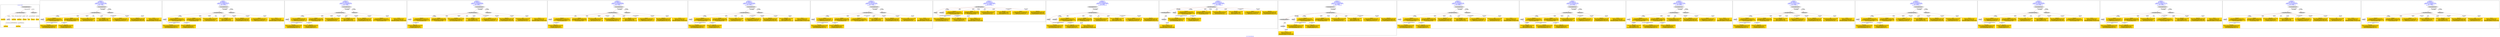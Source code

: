 digraph n0 {
fontcolor="blue"
remincross="true"
label="s12-s-19-artworks.json"
subgraph cluster_0 {
label="1-correct model"
n2[style="filled",color="white",fillcolor="lightgray",label="CulturalHeritageObject1"];
n3[shape="plaintext",style="filled",fillcolor="gold",label="date_made"];
n4[style="filled",color="white",fillcolor="lightgray",label="Person1"];
n5[shape="plaintext",style="filled",fillcolor="gold",label="description"];
n6[shape="plaintext",style="filled",fillcolor="gold",label="dimensions"];
n7[shape="plaintext",style="filled",fillcolor="gold",label="technique"];
n8[shape="plaintext",style="filled",fillcolor="gold",label="title"];
n9[shape="plaintext",style="filled",fillcolor="gold",label="access_id"];
n10[shape="plaintext",style="filled",fillcolor="gold",label="nationality"];
n11[shape="plaintext",style="filled",fillcolor="gold",label="artist_name"];
n12[style="filled",color="white",fillcolor="lightgray",label="EuropeanaAggregation1"];
n13[style="filled",color="white",fillcolor="lightgray",label="WebResource1"];
n14[shape="plaintext",style="filled",fillcolor="gold",label="img_url"];
}
subgraph cluster_1 {
label="candidate 0\nlink coherence:1.0\nnode coherence:1.0\nconfidence:0.4718835385746407\nmapping score:0.601738957302658\ncost:11.99986\n-precision:1.0-recall:1.0"
n16[style="filled",color="white",fillcolor="lightgray",label="CulturalHeritageObject1"];
n17[style="filled",color="white",fillcolor="lightgray",label="Person1"];
n18[style="filled",color="white",fillcolor="lightgray",label="EuropeanaAggregation1"];
n19[style="filled",color="white",fillcolor="lightgray",label="WebResource1"];
n20[shape="plaintext",style="filled",fillcolor="gold",label="dimensions\n[CulturalHeritageObject,extent,0.674]\n[CulturalHeritageObject,provenance,0.125]\n[CulturalHeritageObject,accessionNumber,0.106]\n[Person,dateOfBirth,0.095]"];
n21[shape="plaintext",style="filled",fillcolor="gold",label="img_url\n[WebResource,classLink,0.651]\n[Document,classLink,0.249]\n[CulturalHeritageObject,description,0.074]\n[CulturalHeritageObject,provenance,0.026]"];
n22[shape="plaintext",style="filled",fillcolor="gold",label="technique\n[CulturalHeritageObject,medium,0.68]\n[CulturalHeritageObject,description,0.133]\n[CulturalHeritageObject,provenance,0.125]\n[Concept,prefLabel,0.062]"];
n23[shape="plaintext",style="filled",fillcolor="gold",label="title\n[CulturalHeritageObject,description,0.392]\n[CulturalHeritageObject,title,0.307]\n[Document,classLink,0.163]\n[CulturalHeritageObject,provenance,0.139]"];
n24[shape="plaintext",style="filled",fillcolor="gold",label="date_made\n[CulturalHeritageObject,created,0.432]\n[Person,dateOfBirth,0.336]\n[Person,dateOfDeath,0.193]\n[CulturalHeritageObject,provenance,0.04]"];
n25[shape="plaintext",style="filled",fillcolor="gold",label="access_id\n[CulturalHeritageObject,extent,0.523]\n[CulturalHeritageObject,accessionNumber,0.18]\n[WebResource,classLink,0.153]\n[CulturalHeritageObject,provenance,0.144]"];
n26[shape="plaintext",style="filled",fillcolor="gold",label="nationality\n[Person,countryAssociatedWithThePerson,0.431]\n[CulturalHeritageObject,description,0.237]\n[CulturalHeritageObject,title,0.214]\n[Person,biographicalInformation,0.118]"];
n27[shape="plaintext",style="filled",fillcolor="gold",label="description\n[CulturalHeritageObject,description,0.61]\n[Person,biographicalInformation,0.188]\n[CulturalHeritageObject,title,0.109]\n[CulturalHeritageObject,provenance,0.093]"];
n28[shape="plaintext",style="filled",fillcolor="gold",label="artist_name\n[CulturalHeritageObject,description,0.344]\n[Person,nameOfThePerson,0.282]\n[Document,classLink,0.193]\n[CulturalHeritageObject,title,0.182]"];
}
subgraph cluster_2 {
label="candidate 1\nlink coherence:1.0\nnode coherence:1.0\nconfidence:0.46788864528381807\nmapping score:0.6004073262057171\ncost:11.99986\n-precision:0.92-recall:0.92"
n30[style="filled",color="white",fillcolor="lightgray",label="CulturalHeritageObject1"];
n31[style="filled",color="white",fillcolor="lightgray",label="Person1"];
n32[style="filled",color="white",fillcolor="lightgray",label="EuropeanaAggregation1"];
n33[style="filled",color="white",fillcolor="lightgray",label="WebResource1"];
n34[shape="plaintext",style="filled",fillcolor="gold",label="dimensions\n[CulturalHeritageObject,extent,0.674]\n[CulturalHeritageObject,provenance,0.125]\n[CulturalHeritageObject,accessionNumber,0.106]\n[Person,dateOfBirth,0.095]"];
n35[shape="plaintext",style="filled",fillcolor="gold",label="img_url\n[WebResource,classLink,0.651]\n[Document,classLink,0.249]\n[CulturalHeritageObject,description,0.074]\n[CulturalHeritageObject,provenance,0.026]"];
n36[shape="plaintext",style="filled",fillcolor="gold",label="technique\n[CulturalHeritageObject,medium,0.68]\n[CulturalHeritageObject,description,0.133]\n[CulturalHeritageObject,provenance,0.125]\n[Concept,prefLabel,0.062]"];
n37[shape="plaintext",style="filled",fillcolor="gold",label="title\n[CulturalHeritageObject,description,0.392]\n[CulturalHeritageObject,title,0.307]\n[Document,classLink,0.163]\n[CulturalHeritageObject,provenance,0.139]"];
n38[shape="plaintext",style="filled",fillcolor="gold",label="date_made\n[CulturalHeritageObject,created,0.432]\n[Person,dateOfBirth,0.336]\n[Person,dateOfDeath,0.193]\n[CulturalHeritageObject,provenance,0.04]"];
n39[shape="plaintext",style="filled",fillcolor="gold",label="nationality\n[Person,countryAssociatedWithThePerson,0.431]\n[CulturalHeritageObject,description,0.237]\n[CulturalHeritageObject,title,0.214]\n[Person,biographicalInformation,0.118]"];
n40[shape="plaintext",style="filled",fillcolor="gold",label="description\n[CulturalHeritageObject,description,0.61]\n[Person,biographicalInformation,0.188]\n[CulturalHeritageObject,title,0.109]\n[CulturalHeritageObject,provenance,0.093]"];
n41[shape="plaintext",style="filled",fillcolor="gold",label="access_id\n[CulturalHeritageObject,extent,0.523]\n[CulturalHeritageObject,accessionNumber,0.18]\n[WebResource,classLink,0.153]\n[CulturalHeritageObject,provenance,0.144]"];
n42[shape="plaintext",style="filled",fillcolor="gold",label="artist_name\n[CulturalHeritageObject,description,0.344]\n[Person,nameOfThePerson,0.282]\n[Document,classLink,0.193]\n[CulturalHeritageObject,title,0.182]"];
}
subgraph cluster_3 {
label="candidate 10\nlink coherence:1.0\nnode coherence:1.0\nconfidence:0.43035433560841824\nmapping score:0.5878958896472505\ncost:11.99986\n-precision:0.75-recall:0.75"
n44[style="filled",color="white",fillcolor="lightgray",label="CulturalHeritageObject1"];
n45[style="filled",color="white",fillcolor="lightgray",label="Person1"];
n46[style="filled",color="white",fillcolor="lightgray",label="EuropeanaAggregation1"];
n47[style="filled",color="white",fillcolor="lightgray",label="WebResource1"];
n48[shape="plaintext",style="filled",fillcolor="gold",label="access_id\n[CulturalHeritageObject,extent,0.523]\n[CulturalHeritageObject,accessionNumber,0.18]\n[WebResource,classLink,0.153]\n[CulturalHeritageObject,provenance,0.144]"];
n49[shape="plaintext",style="filled",fillcolor="gold",label="img_url\n[WebResource,classLink,0.651]\n[Document,classLink,0.249]\n[CulturalHeritageObject,description,0.074]\n[CulturalHeritageObject,provenance,0.026]"];
n50[shape="plaintext",style="filled",fillcolor="gold",label="technique\n[CulturalHeritageObject,medium,0.68]\n[CulturalHeritageObject,description,0.133]\n[CulturalHeritageObject,provenance,0.125]\n[Concept,prefLabel,0.062]"];
n51[shape="plaintext",style="filled",fillcolor="gold",label="title\n[CulturalHeritageObject,description,0.392]\n[CulturalHeritageObject,title,0.307]\n[Document,classLink,0.163]\n[CulturalHeritageObject,provenance,0.139]"];
n52[shape="plaintext",style="filled",fillcolor="gold",label="date_made\n[CulturalHeritageObject,created,0.432]\n[Person,dateOfBirth,0.336]\n[Person,dateOfDeath,0.193]\n[CulturalHeritageObject,provenance,0.04]"];
n53[shape="plaintext",style="filled",fillcolor="gold",label="nationality\n[Person,countryAssociatedWithThePerson,0.431]\n[CulturalHeritageObject,description,0.237]\n[CulturalHeritageObject,title,0.214]\n[Person,biographicalInformation,0.118]"];
n54[shape="plaintext",style="filled",fillcolor="gold",label="description\n[CulturalHeritageObject,description,0.61]\n[Person,biographicalInformation,0.188]\n[CulturalHeritageObject,title,0.109]\n[CulturalHeritageObject,provenance,0.093]"];
n55[shape="plaintext",style="filled",fillcolor="gold",label="dimensions\n[CulturalHeritageObject,extent,0.674]\n[CulturalHeritageObject,provenance,0.125]\n[CulturalHeritageObject,accessionNumber,0.106]\n[Person,dateOfBirth,0.095]"];
n56[shape="plaintext",style="filled",fillcolor="gold",label="artist_name\n[CulturalHeritageObject,description,0.344]\n[Person,nameOfThePerson,0.282]\n[Document,classLink,0.193]\n[CulturalHeritageObject,title,0.182]"];
}
subgraph cluster_4 {
label="candidate 11\nlink coherence:1.0\nnode coherence:1.0\nconfidence:0.42904485545699445\nmapping score:0.5874593962634426\ncost:11.99986\n-precision:0.83-recall:0.83"
n58[style="filled",color="white",fillcolor="lightgray",label="CulturalHeritageObject1"];
n59[style="filled",color="white",fillcolor="lightgray",label="Person1"];
n60[style="filled",color="white",fillcolor="lightgray",label="EuropeanaAggregation1"];
n61[style="filled",color="white",fillcolor="lightgray",label="WebResource1"];
n62[shape="plaintext",style="filled",fillcolor="gold",label="dimensions\n[CulturalHeritageObject,extent,0.674]\n[CulturalHeritageObject,provenance,0.125]\n[CulturalHeritageObject,accessionNumber,0.106]\n[Person,dateOfBirth,0.095]"];
n63[shape="plaintext",style="filled",fillcolor="gold",label="img_url\n[WebResource,classLink,0.651]\n[Document,classLink,0.249]\n[CulturalHeritageObject,description,0.074]\n[CulturalHeritageObject,provenance,0.026]"];
n64[shape="plaintext",style="filled",fillcolor="gold",label="technique\n[CulturalHeritageObject,medium,0.68]\n[CulturalHeritageObject,description,0.133]\n[CulturalHeritageObject,provenance,0.125]\n[Concept,prefLabel,0.062]"];
n65[shape="plaintext",style="filled",fillcolor="gold",label="nationality\n[Person,countryAssociatedWithThePerson,0.431]\n[CulturalHeritageObject,description,0.237]\n[CulturalHeritageObject,title,0.214]\n[Person,biographicalInformation,0.118]"];
n66[shape="plaintext",style="filled",fillcolor="gold",label="date_made\n[CulturalHeritageObject,created,0.432]\n[Person,dateOfBirth,0.336]\n[Person,dateOfDeath,0.193]\n[CulturalHeritageObject,provenance,0.04]"];
n67[shape="plaintext",style="filled",fillcolor="gold",label="access_id\n[CulturalHeritageObject,extent,0.523]\n[CulturalHeritageObject,accessionNumber,0.18]\n[WebResource,classLink,0.153]\n[CulturalHeritageObject,provenance,0.144]"];
n68[shape="plaintext",style="filled",fillcolor="gold",label="description\n[CulturalHeritageObject,description,0.61]\n[Person,biographicalInformation,0.188]\n[CulturalHeritageObject,title,0.109]\n[CulturalHeritageObject,provenance,0.093]"];
n69[shape="plaintext",style="filled",fillcolor="gold",label="title\n[CulturalHeritageObject,description,0.392]\n[CulturalHeritageObject,title,0.307]\n[Document,classLink,0.163]\n[CulturalHeritageObject,provenance,0.139]"];
n70[shape="plaintext",style="filled",fillcolor="gold",label="artist_name\n[CulturalHeritageObject,description,0.344]\n[Person,nameOfThePerson,0.282]\n[Document,classLink,0.193]\n[CulturalHeritageObject,title,0.182]"];
}
subgraph cluster_5 {
label="candidate 12\nlink coherence:1.0\nnode coherence:1.0\nconfidence:0.42904485545699445\nmapping score:0.5874593962634426\ncost:11.99992\n-precision:0.75-recall:0.75"
n72[style="filled",color="white",fillcolor="lightgray",label="CulturalHeritageObject1"];
n73[style="filled",color="white",fillcolor="lightgray",label="Person2"];
n74[style="filled",color="white",fillcolor="lightgray",label="EuropeanaAggregation1"];
n75[style="filled",color="white",fillcolor="lightgray",label="WebResource1"];
n76[shape="plaintext",style="filled",fillcolor="gold",label="dimensions\n[CulturalHeritageObject,extent,0.674]\n[CulturalHeritageObject,provenance,0.125]\n[CulturalHeritageObject,accessionNumber,0.106]\n[Person,dateOfBirth,0.095]"];
n77[shape="plaintext",style="filled",fillcolor="gold",label="img_url\n[WebResource,classLink,0.651]\n[Document,classLink,0.249]\n[CulturalHeritageObject,description,0.074]\n[CulturalHeritageObject,provenance,0.026]"];
n78[shape="plaintext",style="filled",fillcolor="gold",label="artist_name\n[CulturalHeritageObject,description,0.344]\n[Person,nameOfThePerson,0.282]\n[Document,classLink,0.193]\n[CulturalHeritageObject,title,0.182]"];
n79[shape="plaintext",style="filled",fillcolor="gold",label="technique\n[CulturalHeritageObject,medium,0.68]\n[CulturalHeritageObject,description,0.133]\n[CulturalHeritageObject,provenance,0.125]\n[Concept,prefLabel,0.062]"];
n80[shape="plaintext",style="filled",fillcolor="gold",label="title\n[CulturalHeritageObject,description,0.392]\n[CulturalHeritageObject,title,0.307]\n[Document,classLink,0.163]\n[CulturalHeritageObject,provenance,0.139]"];
n81[shape="plaintext",style="filled",fillcolor="gold",label="nationality\n[Person,countryAssociatedWithThePerson,0.431]\n[CulturalHeritageObject,description,0.237]\n[CulturalHeritageObject,title,0.214]\n[Person,biographicalInformation,0.118]"];
n82[shape="plaintext",style="filled",fillcolor="gold",label="date_made\n[CulturalHeritageObject,created,0.432]\n[Person,dateOfBirth,0.336]\n[Person,dateOfDeath,0.193]\n[CulturalHeritageObject,provenance,0.04]"];
n83[shape="plaintext",style="filled",fillcolor="gold",label="access_id\n[CulturalHeritageObject,extent,0.523]\n[CulturalHeritageObject,accessionNumber,0.18]\n[WebResource,classLink,0.153]\n[CulturalHeritageObject,provenance,0.144]"];
n84[shape="plaintext",style="filled",fillcolor="gold",label="description\n[CulturalHeritageObject,description,0.61]\n[Person,biographicalInformation,0.188]\n[CulturalHeritageObject,title,0.109]\n[CulturalHeritageObject,provenance,0.093]"];
}
subgraph cluster_6 {
label="candidate 13\nlink coherence:1.0\nnode coherence:1.0\nconfidence:0.42830239651316543\nmapping score:0.5872119099488329\ncost:11.99986\n-precision:0.92-recall:0.92"
n86[style="filled",color="white",fillcolor="lightgray",label="CulturalHeritageObject1"];
n87[style="filled",color="white",fillcolor="lightgray",label="Person1"];
n88[style="filled",color="white",fillcolor="lightgray",label="EuropeanaAggregation1"];
n89[style="filled",color="white",fillcolor="lightgray",label="WebResource1"];
n90[shape="plaintext",style="filled",fillcolor="gold",label="dimensions\n[CulturalHeritageObject,extent,0.674]\n[CulturalHeritageObject,provenance,0.125]\n[CulturalHeritageObject,accessionNumber,0.106]\n[Person,dateOfBirth,0.095]"];
n91[shape="plaintext",style="filled",fillcolor="gold",label="img_url\n[WebResource,classLink,0.651]\n[Document,classLink,0.249]\n[CulturalHeritageObject,description,0.074]\n[CulturalHeritageObject,provenance,0.026]"];
n92[shape="plaintext",style="filled",fillcolor="gold",label="technique\n[CulturalHeritageObject,medium,0.68]\n[CulturalHeritageObject,description,0.133]\n[CulturalHeritageObject,provenance,0.125]\n[Concept,prefLabel,0.062]"];
n93[shape="plaintext",style="filled",fillcolor="gold",label="title\n[CulturalHeritageObject,description,0.392]\n[CulturalHeritageObject,title,0.307]\n[Document,classLink,0.163]\n[CulturalHeritageObject,provenance,0.139]"];
n94[shape="plaintext",style="filled",fillcolor="gold",label="access_id\n[CulturalHeritageObject,extent,0.523]\n[CulturalHeritageObject,accessionNumber,0.18]\n[WebResource,classLink,0.153]\n[CulturalHeritageObject,provenance,0.144]"];
n95[shape="plaintext",style="filled",fillcolor="gold",label="nationality\n[Person,countryAssociatedWithThePerson,0.431]\n[CulturalHeritageObject,description,0.237]\n[CulturalHeritageObject,title,0.214]\n[Person,biographicalInformation,0.118]"];
n96[shape="plaintext",style="filled",fillcolor="gold",label="description\n[CulturalHeritageObject,description,0.61]\n[Person,biographicalInformation,0.188]\n[CulturalHeritageObject,title,0.109]\n[CulturalHeritageObject,provenance,0.093]"];
n97[shape="plaintext",style="filled",fillcolor="gold",label="date_made\n[CulturalHeritageObject,created,0.432]\n[Person,dateOfBirth,0.336]\n[Person,dateOfDeath,0.193]\n[CulturalHeritageObject,provenance,0.04]"];
n98[shape="plaintext",style="filled",fillcolor="gold",label="artist_name\n[CulturalHeritageObject,description,0.344]\n[Person,nameOfThePerson,0.282]\n[Document,classLink,0.193]\n[CulturalHeritageObject,title,0.182]"];
}
subgraph cluster_7 {
label="candidate 14\nlink coherence:1.0\nnode coherence:1.0\nconfidence:0.4282375062376101\nmapping score:0.5871902798569811\ncost:11.99986\n-precision:0.75-recall:0.75"
n100[style="filled",color="white",fillcolor="lightgray",label="CulturalHeritageObject1"];
n101[style="filled",color="white",fillcolor="lightgray",label="Person1"];
n102[style="filled",color="white",fillcolor="lightgray",label="EuropeanaAggregation1"];
n103[style="filled",color="white",fillcolor="lightgray",label="WebResource1"];
n104[shape="plaintext",style="filled",fillcolor="gold",label="access_id\n[CulturalHeritageObject,extent,0.523]\n[CulturalHeritageObject,accessionNumber,0.18]\n[WebResource,classLink,0.153]\n[CulturalHeritageObject,provenance,0.144]"];
n105[shape="plaintext",style="filled",fillcolor="gold",label="img_url\n[WebResource,classLink,0.651]\n[Document,classLink,0.249]\n[CulturalHeritageObject,description,0.074]\n[CulturalHeritageObject,provenance,0.026]"];
n106[shape="plaintext",style="filled",fillcolor="gold",label="technique\n[CulturalHeritageObject,medium,0.68]\n[CulturalHeritageObject,description,0.133]\n[CulturalHeritageObject,provenance,0.125]\n[Concept,prefLabel,0.062]"];
n107[shape="plaintext",style="filled",fillcolor="gold",label="dimensions\n[CulturalHeritageObject,extent,0.674]\n[CulturalHeritageObject,provenance,0.125]\n[CulturalHeritageObject,accessionNumber,0.106]\n[Person,dateOfBirth,0.095]"];
n108[shape="plaintext",style="filled",fillcolor="gold",label="date_made\n[CulturalHeritageObject,created,0.432]\n[Person,dateOfBirth,0.336]\n[Person,dateOfDeath,0.193]\n[CulturalHeritageObject,provenance,0.04]"];
n109[shape="plaintext",style="filled",fillcolor="gold",label="nationality\n[Person,countryAssociatedWithThePerson,0.431]\n[CulturalHeritageObject,description,0.237]\n[CulturalHeritageObject,title,0.214]\n[Person,biographicalInformation,0.118]"];
n110[shape="plaintext",style="filled",fillcolor="gold",label="description\n[CulturalHeritageObject,description,0.61]\n[Person,biographicalInformation,0.188]\n[CulturalHeritageObject,title,0.109]\n[CulturalHeritageObject,provenance,0.093]"];
n111[shape="plaintext",style="filled",fillcolor="gold",label="title\n[CulturalHeritageObject,description,0.392]\n[CulturalHeritageObject,title,0.307]\n[Document,classLink,0.163]\n[CulturalHeritageObject,provenance,0.139]"];
n112[shape="plaintext",style="filled",fillcolor="gold",label="artist_name\n[CulturalHeritageObject,description,0.344]\n[Person,nameOfThePerson,0.282]\n[Document,classLink,0.193]\n[CulturalHeritageObject,title,0.182]"];
}
subgraph cluster_8 {
label="candidate 15\nlink coherence:1.0\nnode coherence:1.0\nconfidence:0.4271520808956903\nmapping score:0.5868284714096745\ncost:10.99994\n-precision:0.82-recall:0.75"
n114[style="filled",color="white",fillcolor="lightgray",label="CulturalHeritageObject1"];
n115[style="filled",color="white",fillcolor="lightgray",label="Person1"];
n116[style="filled",color="white",fillcolor="lightgray",label="Document1"];
n117[shape="plaintext",style="filled",fillcolor="gold",label="img_url\n[WebResource,classLink,0.651]\n[Document,classLink,0.249]\n[CulturalHeritageObject,description,0.074]\n[CulturalHeritageObject,provenance,0.026]"];
n118[shape="plaintext",style="filled",fillcolor="gold",label="dimensions\n[CulturalHeritageObject,extent,0.674]\n[CulturalHeritageObject,provenance,0.125]\n[CulturalHeritageObject,accessionNumber,0.106]\n[Person,dateOfBirth,0.095]"];
n119[shape="plaintext",style="filled",fillcolor="gold",label="technique\n[CulturalHeritageObject,medium,0.68]\n[CulturalHeritageObject,description,0.133]\n[CulturalHeritageObject,provenance,0.125]\n[Concept,prefLabel,0.062]"];
n120[shape="plaintext",style="filled",fillcolor="gold",label="title\n[CulturalHeritageObject,description,0.392]\n[CulturalHeritageObject,title,0.307]\n[Document,classLink,0.163]\n[CulturalHeritageObject,provenance,0.139]"];
n121[shape="plaintext",style="filled",fillcolor="gold",label="date_made\n[CulturalHeritageObject,created,0.432]\n[Person,dateOfBirth,0.336]\n[Person,dateOfDeath,0.193]\n[CulturalHeritageObject,provenance,0.04]"];
n122[shape="plaintext",style="filled",fillcolor="gold",label="access_id\n[CulturalHeritageObject,extent,0.523]\n[CulturalHeritageObject,accessionNumber,0.18]\n[WebResource,classLink,0.153]\n[CulturalHeritageObject,provenance,0.144]"];
n123[shape="plaintext",style="filled",fillcolor="gold",label="nationality\n[Person,countryAssociatedWithThePerson,0.431]\n[CulturalHeritageObject,description,0.237]\n[CulturalHeritageObject,title,0.214]\n[Person,biographicalInformation,0.118]"];
n124[shape="plaintext",style="filled",fillcolor="gold",label="description\n[CulturalHeritageObject,description,0.61]\n[Person,biographicalInformation,0.188]\n[CulturalHeritageObject,title,0.109]\n[CulturalHeritageObject,provenance,0.093]"];
n125[shape="plaintext",style="filled",fillcolor="gold",label="artist_name\n[CulturalHeritageObject,description,0.344]\n[Person,nameOfThePerson,0.282]\n[Document,classLink,0.193]\n[CulturalHeritageObject,title,0.182]"];
}
subgraph cluster_9 {
label="candidate 16\nlink coherence:1.0\nnode coherence:1.0\nconfidence:0.4271520808956903\nmapping score:0.5868284714096745\ncost:11.9999\n-precision:0.83-recall:0.83"
n127[style="filled",color="white",fillcolor="lightgray",label="CulturalHeritageObject1"];
n128[style="filled",color="white",fillcolor="lightgray",label="Person1"];
n129[style="filled",color="white",fillcolor="lightgray",label="Document1"];
n130[style="filled",color="white",fillcolor="lightgray",label="EuropeanaAggregation1"];
n131[shape="plaintext",style="filled",fillcolor="gold",label="img_url\n[WebResource,classLink,0.651]\n[Document,classLink,0.249]\n[CulturalHeritageObject,description,0.074]\n[CulturalHeritageObject,provenance,0.026]"];
n132[shape="plaintext",style="filled",fillcolor="gold",label="dimensions\n[CulturalHeritageObject,extent,0.674]\n[CulturalHeritageObject,provenance,0.125]\n[CulturalHeritageObject,accessionNumber,0.106]\n[Person,dateOfBirth,0.095]"];
n133[shape="plaintext",style="filled",fillcolor="gold",label="technique\n[CulturalHeritageObject,medium,0.68]\n[CulturalHeritageObject,description,0.133]\n[CulturalHeritageObject,provenance,0.125]\n[Concept,prefLabel,0.062]"];
n134[shape="plaintext",style="filled",fillcolor="gold",label="title\n[CulturalHeritageObject,description,0.392]\n[CulturalHeritageObject,title,0.307]\n[Document,classLink,0.163]\n[CulturalHeritageObject,provenance,0.139]"];
n135[shape="plaintext",style="filled",fillcolor="gold",label="date_made\n[CulturalHeritageObject,created,0.432]\n[Person,dateOfBirth,0.336]\n[Person,dateOfDeath,0.193]\n[CulturalHeritageObject,provenance,0.04]"];
n136[shape="plaintext",style="filled",fillcolor="gold",label="access_id\n[CulturalHeritageObject,extent,0.523]\n[CulturalHeritageObject,accessionNumber,0.18]\n[WebResource,classLink,0.153]\n[CulturalHeritageObject,provenance,0.144]"];
n137[shape="plaintext",style="filled",fillcolor="gold",label="nationality\n[Person,countryAssociatedWithThePerson,0.431]\n[CulturalHeritageObject,description,0.237]\n[CulturalHeritageObject,title,0.214]\n[Person,biographicalInformation,0.118]"];
n138[shape="plaintext",style="filled",fillcolor="gold",label="description\n[CulturalHeritageObject,description,0.61]\n[Person,biographicalInformation,0.188]\n[CulturalHeritageObject,title,0.109]\n[CulturalHeritageObject,provenance,0.093]"];
n139[shape="plaintext",style="filled",fillcolor="gold",label="artist_name\n[CulturalHeritageObject,description,0.344]\n[Person,nameOfThePerson,0.282]\n[Document,classLink,0.193]\n[CulturalHeritageObject,title,0.182]"];
}
subgraph cluster_10 {
label="candidate 17\nlink coherence:1.0\nnode coherence:1.0\nconfidence:0.4271520808956903\nmapping score:0.5868284714096745\ncost:11.99993\n-precision:0.75-recall:0.75"
n141[style="filled",color="white",fillcolor="lightgray",label="CulturalHeritageObject1"];
n142[style="filled",color="white",fillcolor="lightgray",label="CulturalHeritageObject2"];
n143[style="filled",color="white",fillcolor="lightgray",label="Person1"];
n144[style="filled",color="white",fillcolor="lightgray",label="Document2"];
n145[shape="plaintext",style="filled",fillcolor="gold",label="dimensions\n[CulturalHeritageObject,extent,0.674]\n[CulturalHeritageObject,provenance,0.125]\n[CulturalHeritageObject,accessionNumber,0.106]\n[Person,dateOfBirth,0.095]"];
n146[shape="plaintext",style="filled",fillcolor="gold",label="technique\n[CulturalHeritageObject,medium,0.68]\n[CulturalHeritageObject,description,0.133]\n[CulturalHeritageObject,provenance,0.125]\n[Concept,prefLabel,0.062]"];
n147[shape="plaintext",style="filled",fillcolor="gold",label="title\n[CulturalHeritageObject,description,0.392]\n[CulturalHeritageObject,title,0.307]\n[Document,classLink,0.163]\n[CulturalHeritageObject,provenance,0.139]"];
n148[shape="plaintext",style="filled",fillcolor="gold",label="date_made\n[CulturalHeritageObject,created,0.432]\n[Person,dateOfBirth,0.336]\n[Person,dateOfDeath,0.193]\n[CulturalHeritageObject,provenance,0.04]"];
n149[shape="plaintext",style="filled",fillcolor="gold",label="access_id\n[CulturalHeritageObject,extent,0.523]\n[CulturalHeritageObject,accessionNumber,0.18]\n[WebResource,classLink,0.153]\n[CulturalHeritageObject,provenance,0.144]"];
n150[shape="plaintext",style="filled",fillcolor="gold",label="nationality\n[Person,countryAssociatedWithThePerson,0.431]\n[CulturalHeritageObject,description,0.237]\n[CulturalHeritageObject,title,0.214]\n[Person,biographicalInformation,0.118]"];
n151[shape="plaintext",style="filled",fillcolor="gold",label="description\n[CulturalHeritageObject,description,0.61]\n[Person,biographicalInformation,0.188]\n[CulturalHeritageObject,title,0.109]\n[CulturalHeritageObject,provenance,0.093]"];
n152[shape="plaintext",style="filled",fillcolor="gold",label="img_url\n[WebResource,classLink,0.651]\n[Document,classLink,0.249]\n[CulturalHeritageObject,description,0.074]\n[CulturalHeritageObject,provenance,0.026]"];
n153[shape="plaintext",style="filled",fillcolor="gold",label="artist_name\n[CulturalHeritageObject,description,0.344]\n[Person,nameOfThePerson,0.282]\n[Document,classLink,0.193]\n[CulturalHeritageObject,title,0.182]"];
}
subgraph cluster_11 {
label="candidate 18\nlink coherence:1.0\nnode coherence:1.0\nconfidence:0.4271520808956903\nmapping score:0.5868284714096745\ncost:12.99989\n-precision:0.77-recall:0.83"
n155[style="filled",color="white",fillcolor="lightgray",label="CulturalHeritageObject1"];
n156[style="filled",color="white",fillcolor="lightgray",label="CulturalHeritageObject2"];
n157[style="filled",color="white",fillcolor="lightgray",label="Person1"];
n158[style="filled",color="white",fillcolor="lightgray",label="Document2"];
n159[style="filled",color="white",fillcolor="lightgray",label="EuropeanaAggregation1"];
n160[shape="plaintext",style="filled",fillcolor="gold",label="dimensions\n[CulturalHeritageObject,extent,0.674]\n[CulturalHeritageObject,provenance,0.125]\n[CulturalHeritageObject,accessionNumber,0.106]\n[Person,dateOfBirth,0.095]"];
n161[shape="plaintext",style="filled",fillcolor="gold",label="technique\n[CulturalHeritageObject,medium,0.68]\n[CulturalHeritageObject,description,0.133]\n[CulturalHeritageObject,provenance,0.125]\n[Concept,prefLabel,0.062]"];
n162[shape="plaintext",style="filled",fillcolor="gold",label="title\n[CulturalHeritageObject,description,0.392]\n[CulturalHeritageObject,title,0.307]\n[Document,classLink,0.163]\n[CulturalHeritageObject,provenance,0.139]"];
n163[shape="plaintext",style="filled",fillcolor="gold",label="date_made\n[CulturalHeritageObject,created,0.432]\n[Person,dateOfBirth,0.336]\n[Person,dateOfDeath,0.193]\n[CulturalHeritageObject,provenance,0.04]"];
n164[shape="plaintext",style="filled",fillcolor="gold",label="access_id\n[CulturalHeritageObject,extent,0.523]\n[CulturalHeritageObject,accessionNumber,0.18]\n[WebResource,classLink,0.153]\n[CulturalHeritageObject,provenance,0.144]"];
n165[shape="plaintext",style="filled",fillcolor="gold",label="nationality\n[Person,countryAssociatedWithThePerson,0.431]\n[CulturalHeritageObject,description,0.237]\n[CulturalHeritageObject,title,0.214]\n[Person,biographicalInformation,0.118]"];
n166[shape="plaintext",style="filled",fillcolor="gold",label="description\n[CulturalHeritageObject,description,0.61]\n[Person,biographicalInformation,0.188]\n[CulturalHeritageObject,title,0.109]\n[CulturalHeritageObject,provenance,0.093]"];
n167[shape="plaintext",style="filled",fillcolor="gold",label="img_url\n[WebResource,classLink,0.651]\n[Document,classLink,0.249]\n[CulturalHeritageObject,description,0.074]\n[CulturalHeritageObject,provenance,0.026]"];
n168[shape="plaintext",style="filled",fillcolor="gold",label="artist_name\n[CulturalHeritageObject,description,0.344]\n[Person,nameOfThePerson,0.282]\n[Document,classLink,0.193]\n[CulturalHeritageObject,title,0.182]"];
}
subgraph cluster_12 {
label="candidate 19\nlink coherence:1.0\nnode coherence:1.0\nconfidence:0.42570280826251783\nmapping score:0.5863453805319504\ncost:11.99986\n-precision:0.83-recall:0.83"
n170[style="filled",color="white",fillcolor="lightgray",label="CulturalHeritageObject1"];
n171[style="filled",color="white",fillcolor="lightgray",label="Person1"];
n172[style="filled",color="white",fillcolor="lightgray",label="EuropeanaAggregation1"];
n173[style="filled",color="white",fillcolor="lightgray",label="WebResource1"];
n174[shape="plaintext",style="filled",fillcolor="gold",label="dimensions\n[CulturalHeritageObject,extent,0.674]\n[CulturalHeritageObject,provenance,0.125]\n[CulturalHeritageObject,accessionNumber,0.106]\n[Person,dateOfBirth,0.095]"];
n175[shape="plaintext",style="filled",fillcolor="gold",label="img_url\n[WebResource,classLink,0.651]\n[Document,classLink,0.249]\n[CulturalHeritageObject,description,0.074]\n[CulturalHeritageObject,provenance,0.026]"];
n176[shape="plaintext",style="filled",fillcolor="gold",label="technique\n[CulturalHeritageObject,medium,0.68]\n[CulturalHeritageObject,description,0.133]\n[CulturalHeritageObject,provenance,0.125]\n[Concept,prefLabel,0.062]"];
n177[shape="plaintext",style="filled",fillcolor="gold",label="description\n[CulturalHeritageObject,description,0.61]\n[Person,biographicalInformation,0.188]\n[CulturalHeritageObject,title,0.109]\n[CulturalHeritageObject,provenance,0.093]"];
n178[shape="plaintext",style="filled",fillcolor="gold",label="date_made\n[CulturalHeritageObject,created,0.432]\n[Person,dateOfBirth,0.336]\n[Person,dateOfDeath,0.193]\n[CulturalHeritageObject,provenance,0.04]"];
n179[shape="plaintext",style="filled",fillcolor="gold",label="access_id\n[CulturalHeritageObject,extent,0.523]\n[CulturalHeritageObject,accessionNumber,0.18]\n[WebResource,classLink,0.153]\n[CulturalHeritageObject,provenance,0.144]"];
n180[shape="plaintext",style="filled",fillcolor="gold",label="nationality\n[Person,countryAssociatedWithThePerson,0.431]\n[CulturalHeritageObject,description,0.237]\n[CulturalHeritageObject,title,0.214]\n[Person,biographicalInformation,0.118]"];
n181[shape="plaintext",style="filled",fillcolor="gold",label="title\n[CulturalHeritageObject,description,0.392]\n[CulturalHeritageObject,title,0.307]\n[Document,classLink,0.163]\n[CulturalHeritageObject,provenance,0.139]"];
n182[shape="plaintext",style="filled",fillcolor="gold",label="artist_name\n[CulturalHeritageObject,description,0.344]\n[Person,nameOfThePerson,0.282]\n[Document,classLink,0.193]\n[CulturalHeritageObject,title,0.182]"];
}
subgraph cluster_13 {
label="candidate 2\nlink coherence:1.0\nnode coherence:1.0\nconfidence:0.4611858533051188\nmapping score:0.5981730622128173\ncost:11.99986\n-precision:0.92-recall:0.92"
n184[style="filled",color="white",fillcolor="lightgray",label="CulturalHeritageObject1"];
n185[style="filled",color="white",fillcolor="lightgray",label="Person1"];
n186[style="filled",color="white",fillcolor="lightgray",label="EuropeanaAggregation1"];
n187[style="filled",color="white",fillcolor="lightgray",label="WebResource1"];
n188[shape="plaintext",style="filled",fillcolor="gold",label="dimensions\n[CulturalHeritageObject,extent,0.674]\n[CulturalHeritageObject,provenance,0.125]\n[CulturalHeritageObject,accessionNumber,0.106]\n[Person,dateOfBirth,0.095]"];
n189[shape="plaintext",style="filled",fillcolor="gold",label="img_url\n[WebResource,classLink,0.651]\n[Document,classLink,0.249]\n[CulturalHeritageObject,description,0.074]\n[CulturalHeritageObject,provenance,0.026]"];
n190[shape="plaintext",style="filled",fillcolor="gold",label="date_made\n[CulturalHeritageObject,created,0.432]\n[Person,dateOfBirth,0.336]\n[Person,dateOfDeath,0.193]\n[CulturalHeritageObject,provenance,0.04]"];
n191[shape="plaintext",style="filled",fillcolor="gold",label="technique\n[CulturalHeritageObject,medium,0.68]\n[CulturalHeritageObject,description,0.133]\n[CulturalHeritageObject,provenance,0.125]\n[Concept,prefLabel,0.062]"];
n192[shape="plaintext",style="filled",fillcolor="gold",label="title\n[CulturalHeritageObject,description,0.392]\n[CulturalHeritageObject,title,0.307]\n[Document,classLink,0.163]\n[CulturalHeritageObject,provenance,0.139]"];
n193[shape="plaintext",style="filled",fillcolor="gold",label="access_id\n[CulturalHeritageObject,extent,0.523]\n[CulturalHeritageObject,accessionNumber,0.18]\n[WebResource,classLink,0.153]\n[CulturalHeritageObject,provenance,0.144]"];
n194[shape="plaintext",style="filled",fillcolor="gold",label="nationality\n[Person,countryAssociatedWithThePerson,0.431]\n[CulturalHeritageObject,description,0.237]\n[CulturalHeritageObject,title,0.214]\n[Person,biographicalInformation,0.118]"];
n195[shape="plaintext",style="filled",fillcolor="gold",label="description\n[CulturalHeritageObject,description,0.61]\n[Person,biographicalInformation,0.188]\n[CulturalHeritageObject,title,0.109]\n[CulturalHeritageObject,provenance,0.093]"];
n196[shape="plaintext",style="filled",fillcolor="gold",label="artist_name\n[CulturalHeritageObject,description,0.344]\n[Person,nameOfThePerson,0.282]\n[Document,classLink,0.193]\n[CulturalHeritageObject,title,0.182]"];
}
subgraph cluster_14 {
label="candidate 3\nlink coherence:1.0\nnode coherence:1.0\nconfidence:0.45719096001429615\nmapping score:0.5968414311158765\ncost:11.99986\n-precision:0.83-recall:0.83"
n198[style="filled",color="white",fillcolor="lightgray",label="CulturalHeritageObject1"];
n199[style="filled",color="white",fillcolor="lightgray",label="Person1"];
n200[style="filled",color="white",fillcolor="lightgray",label="EuropeanaAggregation1"];
n201[style="filled",color="white",fillcolor="lightgray",label="WebResource1"];
n202[shape="plaintext",style="filled",fillcolor="gold",label="dimensions\n[CulturalHeritageObject,extent,0.674]\n[CulturalHeritageObject,provenance,0.125]\n[CulturalHeritageObject,accessionNumber,0.106]\n[Person,dateOfBirth,0.095]"];
n203[shape="plaintext",style="filled",fillcolor="gold",label="img_url\n[WebResource,classLink,0.651]\n[Document,classLink,0.249]\n[CulturalHeritageObject,description,0.074]\n[CulturalHeritageObject,provenance,0.026]"];
n204[shape="plaintext",style="filled",fillcolor="gold",label="date_made\n[CulturalHeritageObject,created,0.432]\n[Person,dateOfBirth,0.336]\n[Person,dateOfDeath,0.193]\n[CulturalHeritageObject,provenance,0.04]"];
n205[shape="plaintext",style="filled",fillcolor="gold",label="technique\n[CulturalHeritageObject,medium,0.68]\n[CulturalHeritageObject,description,0.133]\n[CulturalHeritageObject,provenance,0.125]\n[Concept,prefLabel,0.062]"];
n206[shape="plaintext",style="filled",fillcolor="gold",label="title\n[CulturalHeritageObject,description,0.392]\n[CulturalHeritageObject,title,0.307]\n[Document,classLink,0.163]\n[CulturalHeritageObject,provenance,0.139]"];
n207[shape="plaintext",style="filled",fillcolor="gold",label="nationality\n[Person,countryAssociatedWithThePerson,0.431]\n[CulturalHeritageObject,description,0.237]\n[CulturalHeritageObject,title,0.214]\n[Person,biographicalInformation,0.118]"];
n208[shape="plaintext",style="filled",fillcolor="gold",label="description\n[CulturalHeritageObject,description,0.61]\n[Person,biographicalInformation,0.188]\n[CulturalHeritageObject,title,0.109]\n[CulturalHeritageObject,provenance,0.093]"];
n209[shape="plaintext",style="filled",fillcolor="gold",label="access_id\n[CulturalHeritageObject,extent,0.523]\n[CulturalHeritageObject,accessionNumber,0.18]\n[WebResource,classLink,0.153]\n[CulturalHeritageObject,provenance,0.144]"];
n210[shape="plaintext",style="filled",fillcolor="gold",label="artist_name\n[CulturalHeritageObject,description,0.344]\n[Person,nameOfThePerson,0.282]\n[Document,classLink,0.193]\n[CulturalHeritageObject,title,0.182]"];
}
subgraph cluster_15 {
label="candidate 4\nlink coherence:1.0\nnode coherence:1.0\nconfidence:0.4532298577784784\nmapping score:0.5955210637039372\ncost:11.99986\n-precision:0.92-recall:0.92"
n212[style="filled",color="white",fillcolor="lightgray",label="CulturalHeritageObject1"];
n213[style="filled",color="white",fillcolor="lightgray",label="Person1"];
n214[style="filled",color="white",fillcolor="lightgray",label="EuropeanaAggregation1"];
n215[style="filled",color="white",fillcolor="lightgray",label="WebResource1"];
n216[shape="plaintext",style="filled",fillcolor="gold",label="dimensions\n[CulturalHeritageObject,extent,0.674]\n[CulturalHeritageObject,provenance,0.125]\n[CulturalHeritageObject,accessionNumber,0.106]\n[Person,dateOfBirth,0.095]"];
n217[shape="plaintext",style="filled",fillcolor="gold",label="img_url\n[WebResource,classLink,0.651]\n[Document,classLink,0.249]\n[CulturalHeritageObject,description,0.074]\n[CulturalHeritageObject,provenance,0.026]"];
n218[shape="plaintext",style="filled",fillcolor="gold",label="technique\n[CulturalHeritageObject,medium,0.68]\n[CulturalHeritageObject,description,0.133]\n[CulturalHeritageObject,provenance,0.125]\n[Concept,prefLabel,0.062]"];
n219[shape="plaintext",style="filled",fillcolor="gold",label="date_made\n[CulturalHeritageObject,created,0.432]\n[Person,dateOfBirth,0.336]\n[Person,dateOfDeath,0.193]\n[CulturalHeritageObject,provenance,0.04]"];
n220[shape="plaintext",style="filled",fillcolor="gold",label="access_id\n[CulturalHeritageObject,extent,0.523]\n[CulturalHeritageObject,accessionNumber,0.18]\n[WebResource,classLink,0.153]\n[CulturalHeritageObject,provenance,0.144]"];
n221[shape="plaintext",style="filled",fillcolor="gold",label="nationality\n[Person,countryAssociatedWithThePerson,0.431]\n[CulturalHeritageObject,description,0.237]\n[CulturalHeritageObject,title,0.214]\n[Person,biographicalInformation,0.118]"];
n222[shape="plaintext",style="filled",fillcolor="gold",label="description\n[CulturalHeritageObject,description,0.61]\n[Person,biographicalInformation,0.188]\n[CulturalHeritageObject,title,0.109]\n[CulturalHeritageObject,provenance,0.093]"];
n223[shape="plaintext",style="filled",fillcolor="gold",label="title\n[CulturalHeritageObject,description,0.392]\n[CulturalHeritageObject,title,0.307]\n[Document,classLink,0.163]\n[CulturalHeritageObject,provenance,0.139]"];
n224[shape="plaintext",style="filled",fillcolor="gold",label="artist_name\n[CulturalHeritageObject,description,0.344]\n[Person,nameOfThePerson,0.282]\n[Document,classLink,0.193]\n[CulturalHeritageObject,title,0.182]"];
}
subgraph cluster_16 {
label="candidate 5\nlink coherence:1.0\nnode coherence:1.0\nconfidence:0.44923496448765576\nmapping score:0.5941894326069963\ncost:11.99986\n-precision:0.83-recall:0.83"
n226[style="filled",color="white",fillcolor="lightgray",label="CulturalHeritageObject1"];
n227[style="filled",color="white",fillcolor="lightgray",label="Person1"];
n228[style="filled",color="white",fillcolor="lightgray",label="EuropeanaAggregation1"];
n229[style="filled",color="white",fillcolor="lightgray",label="WebResource1"];
n230[shape="plaintext",style="filled",fillcolor="gold",label="dimensions\n[CulturalHeritageObject,extent,0.674]\n[CulturalHeritageObject,provenance,0.125]\n[CulturalHeritageObject,accessionNumber,0.106]\n[Person,dateOfBirth,0.095]"];
n231[shape="plaintext",style="filled",fillcolor="gold",label="img_url\n[WebResource,classLink,0.651]\n[Document,classLink,0.249]\n[CulturalHeritageObject,description,0.074]\n[CulturalHeritageObject,provenance,0.026]"];
n232[shape="plaintext",style="filled",fillcolor="gold",label="technique\n[CulturalHeritageObject,medium,0.68]\n[CulturalHeritageObject,description,0.133]\n[CulturalHeritageObject,provenance,0.125]\n[Concept,prefLabel,0.062]"];
n233[shape="plaintext",style="filled",fillcolor="gold",label="access_id\n[CulturalHeritageObject,extent,0.523]\n[CulturalHeritageObject,accessionNumber,0.18]\n[WebResource,classLink,0.153]\n[CulturalHeritageObject,provenance,0.144]"];
n234[shape="plaintext",style="filled",fillcolor="gold",label="date_made\n[CulturalHeritageObject,created,0.432]\n[Person,dateOfBirth,0.336]\n[Person,dateOfDeath,0.193]\n[CulturalHeritageObject,provenance,0.04]"];
n235[shape="plaintext",style="filled",fillcolor="gold",label="nationality\n[Person,countryAssociatedWithThePerson,0.431]\n[CulturalHeritageObject,description,0.237]\n[CulturalHeritageObject,title,0.214]\n[Person,biographicalInformation,0.118]"];
n236[shape="plaintext",style="filled",fillcolor="gold",label="description\n[CulturalHeritageObject,description,0.61]\n[Person,biographicalInformation,0.188]\n[CulturalHeritageObject,title,0.109]\n[CulturalHeritageObject,provenance,0.093]"];
n237[shape="plaintext",style="filled",fillcolor="gold",label="title\n[CulturalHeritageObject,description,0.392]\n[CulturalHeritageObject,title,0.307]\n[Document,classLink,0.163]\n[CulturalHeritageObject,provenance,0.139]"];
n238[shape="plaintext",style="filled",fillcolor="gold",label="artist_name\n[CulturalHeritageObject,description,0.344]\n[Person,nameOfThePerson,0.282]\n[Document,classLink,0.193]\n[CulturalHeritageObject,title,0.182]"];
}
subgraph cluster_17 {
label="candidate 6\nlink coherence:1.0\nnode coherence:1.0\nconfidence:0.4490080164045806\nmapping score:0.5941137832459713\ncost:11.99986\n-precision:0.83-recall:0.83"
n240[style="filled",color="white",fillcolor="lightgray",label="CulturalHeritageObject1"];
n241[style="filled",color="white",fillcolor="lightgray",label="Person1"];
n242[style="filled",color="white",fillcolor="lightgray",label="EuropeanaAggregation1"];
n243[style="filled",color="white",fillcolor="lightgray",label="WebResource1"];
n244[shape="plaintext",style="filled",fillcolor="gold",label="access_id\n[CulturalHeritageObject,extent,0.523]\n[CulturalHeritageObject,accessionNumber,0.18]\n[WebResource,classLink,0.153]\n[CulturalHeritageObject,provenance,0.144]"];
n245[shape="plaintext",style="filled",fillcolor="gold",label="img_url\n[WebResource,classLink,0.651]\n[Document,classLink,0.249]\n[CulturalHeritageObject,description,0.074]\n[CulturalHeritageObject,provenance,0.026]"];
n246[shape="plaintext",style="filled",fillcolor="gold",label="technique\n[CulturalHeritageObject,medium,0.68]\n[CulturalHeritageObject,description,0.133]\n[CulturalHeritageObject,provenance,0.125]\n[Concept,prefLabel,0.062]"];
n247[shape="plaintext",style="filled",fillcolor="gold",label="title\n[CulturalHeritageObject,description,0.392]\n[CulturalHeritageObject,title,0.307]\n[Document,classLink,0.163]\n[CulturalHeritageObject,provenance,0.139]"];
n248[shape="plaintext",style="filled",fillcolor="gold",label="date_made\n[CulturalHeritageObject,created,0.432]\n[Person,dateOfBirth,0.336]\n[Person,dateOfDeath,0.193]\n[CulturalHeritageObject,provenance,0.04]"];
n249[shape="plaintext",style="filled",fillcolor="gold",label="nationality\n[Person,countryAssociatedWithThePerson,0.431]\n[CulturalHeritageObject,description,0.237]\n[CulturalHeritageObject,title,0.214]\n[Person,biographicalInformation,0.118]"];
n250[shape="plaintext",style="filled",fillcolor="gold",label="description\n[CulturalHeritageObject,description,0.61]\n[Person,biographicalInformation,0.188]\n[CulturalHeritageObject,title,0.109]\n[CulturalHeritageObject,provenance,0.093]"];
n251[shape="plaintext",style="filled",fillcolor="gold",label="dimensions\n[CulturalHeritageObject,extent,0.674]\n[CulturalHeritageObject,provenance,0.125]\n[CulturalHeritageObject,accessionNumber,0.106]\n[Person,dateOfBirth,0.095]"];
n252[shape="plaintext",style="filled",fillcolor="gold",label="artist_name\n[CulturalHeritageObject,description,0.344]\n[Person,nameOfThePerson,0.282]\n[Document,classLink,0.193]\n[CulturalHeritageObject,title,0.182]"];
}
subgraph cluster_18 {
label="candidate 7\nlink coherence:1.0\nnode coherence:1.0\nconfidence:0.4468911870337724\nmapping score:0.5934081734557018\ncost:11.99986\n-precision:0.83-recall:0.83"
n254[style="filled",color="white",fillcolor="lightgray",label="CulturalHeritageObject1"];
n255[style="filled",color="white",fillcolor="lightgray",label="Person1"];
n256[style="filled",color="white",fillcolor="lightgray",label="EuropeanaAggregation1"];
n257[style="filled",color="white",fillcolor="lightgray",label="WebResource1"];
n258[shape="plaintext",style="filled",fillcolor="gold",label="access_id\n[CulturalHeritageObject,extent,0.523]\n[CulturalHeritageObject,accessionNumber,0.18]\n[WebResource,classLink,0.153]\n[CulturalHeritageObject,provenance,0.144]"];
n259[shape="plaintext",style="filled",fillcolor="gold",label="img_url\n[WebResource,classLink,0.651]\n[Document,classLink,0.249]\n[CulturalHeritageObject,description,0.074]\n[CulturalHeritageObject,provenance,0.026]"];
n260[shape="plaintext",style="filled",fillcolor="gold",label="technique\n[CulturalHeritageObject,medium,0.68]\n[CulturalHeritageObject,description,0.133]\n[CulturalHeritageObject,provenance,0.125]\n[Concept,prefLabel,0.062]"];
n261[shape="plaintext",style="filled",fillcolor="gold",label="title\n[CulturalHeritageObject,description,0.392]\n[CulturalHeritageObject,title,0.307]\n[Document,classLink,0.163]\n[CulturalHeritageObject,provenance,0.139]"];
n262[shape="plaintext",style="filled",fillcolor="gold",label="dimensions\n[CulturalHeritageObject,extent,0.674]\n[CulturalHeritageObject,provenance,0.125]\n[CulturalHeritageObject,accessionNumber,0.106]\n[Person,dateOfBirth,0.095]"];
n263[shape="plaintext",style="filled",fillcolor="gold",label="date_made\n[CulturalHeritageObject,created,0.432]\n[Person,dateOfBirth,0.336]\n[Person,dateOfDeath,0.193]\n[CulturalHeritageObject,provenance,0.04]"];
n264[shape="plaintext",style="filled",fillcolor="gold",label="nationality\n[Person,countryAssociatedWithThePerson,0.431]\n[CulturalHeritageObject,description,0.237]\n[CulturalHeritageObject,title,0.214]\n[Person,biographicalInformation,0.118]"];
n265[shape="plaintext",style="filled",fillcolor="gold",label="description\n[CulturalHeritageObject,description,0.61]\n[Person,biographicalInformation,0.188]\n[CulturalHeritageObject,title,0.109]\n[CulturalHeritageObject,provenance,0.093]"];
n266[shape="plaintext",style="filled",fillcolor="gold",label="artist_name\n[CulturalHeritageObject,description,0.344]\n[Person,nameOfThePerson,0.282]\n[Document,classLink,0.193]\n[CulturalHeritageObject,title,0.182]"];
}
subgraph cluster_19 {
label="candidate 8\nlink coherence:1.0\nnode coherence:1.0\nconfidence:0.4421118626630837\nmapping score:0.591815065332139\ncost:11.99986\n-precision:0.83-recall:0.83"
n268[style="filled",color="white",fillcolor="lightgray",label="CulturalHeritageObject1"];
n269[style="filled",color="white",fillcolor="lightgray",label="Person1"];
n270[style="filled",color="white",fillcolor="lightgray",label="EuropeanaAggregation1"];
n271[style="filled",color="white",fillcolor="lightgray",label="WebResource1"];
n272[shape="plaintext",style="filled",fillcolor="gold",label="dimensions\n[CulturalHeritageObject,extent,0.674]\n[CulturalHeritageObject,provenance,0.125]\n[CulturalHeritageObject,accessionNumber,0.106]\n[Person,dateOfBirth,0.095]"];
n273[shape="plaintext",style="filled",fillcolor="gold",label="img_url\n[WebResource,classLink,0.651]\n[Document,classLink,0.249]\n[CulturalHeritageObject,description,0.074]\n[CulturalHeritageObject,provenance,0.026]"];
n274[shape="plaintext",style="filled",fillcolor="gold",label="technique\n[CulturalHeritageObject,medium,0.68]\n[CulturalHeritageObject,description,0.133]\n[CulturalHeritageObject,provenance,0.125]\n[Concept,prefLabel,0.062]"];
n275[shape="plaintext",style="filled",fillcolor="gold",label="artist_name\n[CulturalHeritageObject,description,0.344]\n[Person,nameOfThePerson,0.282]\n[Document,classLink,0.193]\n[CulturalHeritageObject,title,0.182]"];
n276[shape="plaintext",style="filled",fillcolor="gold",label="date_made\n[CulturalHeritageObject,created,0.432]\n[Person,dateOfBirth,0.336]\n[Person,dateOfDeath,0.193]\n[CulturalHeritageObject,provenance,0.04]"];
n277[shape="plaintext",style="filled",fillcolor="gold",label="access_id\n[CulturalHeritageObject,extent,0.523]\n[CulturalHeritageObject,accessionNumber,0.18]\n[WebResource,classLink,0.153]\n[CulturalHeritageObject,provenance,0.144]"];
n278[shape="plaintext",style="filled",fillcolor="gold",label="nationality\n[Person,countryAssociatedWithThePerson,0.431]\n[CulturalHeritageObject,description,0.237]\n[CulturalHeritageObject,title,0.214]\n[Person,biographicalInformation,0.118]"];
n279[shape="plaintext",style="filled",fillcolor="gold",label="description\n[CulturalHeritageObject,description,0.61]\n[Person,biographicalInformation,0.188]\n[CulturalHeritageObject,title,0.109]\n[CulturalHeritageObject,provenance,0.093]"];
n280[shape="plaintext",style="filled",fillcolor="gold",label="title\n[CulturalHeritageObject,description,0.392]\n[CulturalHeritageObject,title,0.307]\n[Document,classLink,0.163]\n[CulturalHeritageObject,provenance,0.139]"];
}
subgraph cluster_20 {
label="candidate 9\nlink coherence:1.0\nnode coherence:1.0\nconfidence:0.4381169693722611\nmapping score:0.5904834342351981\ncost:11.99986\n-precision:0.75-recall:0.75"
n282[style="filled",color="white",fillcolor="lightgray",label="CulturalHeritageObject1"];
n283[style="filled",color="white",fillcolor="lightgray",label="Person1"];
n284[style="filled",color="white",fillcolor="lightgray",label="EuropeanaAggregation1"];
n285[style="filled",color="white",fillcolor="lightgray",label="WebResource1"];
n286[shape="plaintext",style="filled",fillcolor="gold",label="dimensions\n[CulturalHeritageObject,extent,0.674]\n[CulturalHeritageObject,provenance,0.125]\n[CulturalHeritageObject,accessionNumber,0.106]\n[Person,dateOfBirth,0.095]"];
n287[shape="plaintext",style="filled",fillcolor="gold",label="img_url\n[WebResource,classLink,0.651]\n[Document,classLink,0.249]\n[CulturalHeritageObject,description,0.074]\n[CulturalHeritageObject,provenance,0.026]"];
n288[shape="plaintext",style="filled",fillcolor="gold",label="technique\n[CulturalHeritageObject,medium,0.68]\n[CulturalHeritageObject,description,0.133]\n[CulturalHeritageObject,provenance,0.125]\n[Concept,prefLabel,0.062]"];
n289[shape="plaintext",style="filled",fillcolor="gold",label="access_id\n[CulturalHeritageObject,extent,0.523]\n[CulturalHeritageObject,accessionNumber,0.18]\n[WebResource,classLink,0.153]\n[CulturalHeritageObject,provenance,0.144]"];
n290[shape="plaintext",style="filled",fillcolor="gold",label="artist_name\n[CulturalHeritageObject,description,0.344]\n[Person,nameOfThePerson,0.282]\n[Document,classLink,0.193]\n[CulturalHeritageObject,title,0.182]"];
n291[shape="plaintext",style="filled",fillcolor="gold",label="date_made\n[CulturalHeritageObject,created,0.432]\n[Person,dateOfBirth,0.336]\n[Person,dateOfDeath,0.193]\n[CulturalHeritageObject,provenance,0.04]"];
n292[shape="plaintext",style="filled",fillcolor="gold",label="nationality\n[Person,countryAssociatedWithThePerson,0.431]\n[CulturalHeritageObject,description,0.237]\n[CulturalHeritageObject,title,0.214]\n[Person,biographicalInformation,0.118]"];
n293[shape="plaintext",style="filled",fillcolor="gold",label="description\n[CulturalHeritageObject,description,0.61]\n[Person,biographicalInformation,0.188]\n[CulturalHeritageObject,title,0.109]\n[CulturalHeritageObject,provenance,0.093]"];
n294[shape="plaintext",style="filled",fillcolor="gold",label="title\n[CulturalHeritageObject,description,0.392]\n[CulturalHeritageObject,title,0.307]\n[Document,classLink,0.163]\n[CulturalHeritageObject,provenance,0.139]"];
}
n2 -> n3[color="brown",fontcolor="black",label="created"]
n2 -> n4[color="brown",fontcolor="black",label="creator"]
n2 -> n5[color="brown",fontcolor="black",label="description"]
n2 -> n6[color="brown",fontcolor="black",label="extent"]
n2 -> n7[color="brown",fontcolor="black",label="medium"]
n2 -> n8[color="brown",fontcolor="black",label="title"]
n2 -> n9[color="brown",fontcolor="black",label="accessionNumber"]
n4 -> n10[color="brown",fontcolor="black",label="countryAssociatedWithThePerson"]
n4 -> n11[color="brown",fontcolor="black",label="nameOfThePerson"]
n12 -> n2[color="brown",fontcolor="black",label="aggregatedCHO"]
n12 -> n13[color="brown",fontcolor="black",label="hasView"]
n13 -> n14[color="brown",fontcolor="black",label="classLink"]
n16 -> n17[color="brown",fontcolor="black",label="creator\nw=0.99994"]
n18 -> n16[color="brown",fontcolor="black",label="aggregatedCHO\nw=0.99996"]
n18 -> n19[color="brown",fontcolor="black",label="hasView\nw=0.99996"]
n16 -> n20[color="brown",fontcolor="black",label="extent\nw=1.0"]
n19 -> n21[color="brown",fontcolor="black",label="classLink\nw=1.0"]
n16 -> n22[color="brown",fontcolor="black",label="medium\nw=1.0"]
n16 -> n23[color="brown",fontcolor="black",label="title\nw=1.0"]
n16 -> n24[color="brown",fontcolor="black",label="created\nw=1.0"]
n16 -> n25[color="brown",fontcolor="black",label="accessionNumber\nw=1.0"]
n17 -> n26[color="brown",fontcolor="black",label="countryAssociatedWithThePerson\nw=1.0"]
n16 -> n27[color="brown",fontcolor="black",label="description\nw=1.0"]
n17 -> n28[color="brown",fontcolor="black",label="nameOfThePerson\nw=1.0"]
n30 -> n31[color="brown",fontcolor="black",label="creator\nw=0.99994"]
n32 -> n30[color="brown",fontcolor="black",label="aggregatedCHO\nw=0.99996"]
n32 -> n33[color="brown",fontcolor="black",label="hasView\nw=0.99996"]
n30 -> n34[color="brown",fontcolor="black",label="extent\nw=1.0"]
n33 -> n35[color="brown",fontcolor="black",label="classLink\nw=1.0"]
n30 -> n36[color="brown",fontcolor="black",label="medium\nw=1.0"]
n30 -> n37[color="brown",fontcolor="black",label="title\nw=1.0"]
n30 -> n38[color="brown",fontcolor="black",label="created\nw=1.0"]
n31 -> n39[color="brown",fontcolor="black",label="countryAssociatedWithThePerson\nw=1.0"]
n30 -> n40[color="brown",fontcolor="black",label="description\nw=1.0"]
n30 -> n41[color="brown",fontcolor="black",label="provenance\nw=1.0"]
n31 -> n42[color="brown",fontcolor="black",label="nameOfThePerson\nw=1.0"]
n44 -> n45[color="brown",fontcolor="black",label="creator\nw=0.99994"]
n46 -> n44[color="brown",fontcolor="black",label="aggregatedCHO\nw=0.99996"]
n46 -> n47[color="brown",fontcolor="black",label="hasView\nw=0.99996"]
n44 -> n48[color="brown",fontcolor="black",label="extent\nw=1.0"]
n47 -> n49[color="brown",fontcolor="black",label="classLink\nw=1.0"]
n44 -> n50[color="brown",fontcolor="black",label="medium\nw=1.0"]
n44 -> n51[color="brown",fontcolor="black",label="provenance\nw=1.0"]
n44 -> n52[color="brown",fontcolor="black",label="created\nw=1.0"]
n45 -> n53[color="brown",fontcolor="black",label="countryAssociatedWithThePerson\nw=1.0"]
n44 -> n54[color="brown",fontcolor="black",label="description\nw=1.0"]
n44 -> n55[color="brown",fontcolor="black",label="provenance\nw=1.0"]
n45 -> n56[color="brown",fontcolor="black",label="nameOfThePerson\nw=1.0"]
n58 -> n59[color="brown",fontcolor="black",label="creator\nw=0.99994"]
n60 -> n58[color="brown",fontcolor="black",label="aggregatedCHO\nw=0.99996"]
n60 -> n61[color="brown",fontcolor="black",label="hasView\nw=0.99996"]
n58 -> n62[color="brown",fontcolor="black",label="extent\nw=1.0"]
n61 -> n63[color="brown",fontcolor="black",label="classLink\nw=1.0"]
n58 -> n64[color="brown",fontcolor="black",label="medium\nw=1.0"]
n58 -> n65[color="brown",fontcolor="black",label="title\nw=1.0"]
n58 -> n66[color="brown",fontcolor="black",label="created\nw=1.0"]
n58 -> n67[color="brown",fontcolor="black",label="accessionNumber\nw=1.0"]
n58 -> n68[color="brown",fontcolor="black",label="description\nw=1.0"]
n58 -> n69[color="brown",fontcolor="black",label="provenance\nw=1.0"]
n59 -> n70[color="brown",fontcolor="black",label="nameOfThePerson\nw=1.0"]
n72 -> n73[color="brown",fontcolor="black",label="sitter\nw=1.0"]
n74 -> n72[color="brown",fontcolor="black",label="aggregatedCHO\nw=0.99996"]
n74 -> n75[color="brown",fontcolor="black",label="hasView\nw=0.99996"]
n72 -> n76[color="brown",fontcolor="black",label="extent\nw=1.0"]
n75 -> n77[color="brown",fontcolor="black",label="classLink\nw=1.0"]
n73 -> n78[color="brown",fontcolor="black",label="nameOfThePerson\nw=1.0"]
n72 -> n79[color="brown",fontcolor="black",label="medium\nw=1.0"]
n72 -> n80[color="brown",fontcolor="black",label="provenance\nw=1.0"]
n72 -> n81[color="brown",fontcolor="black",label="title\nw=1.0"]
n72 -> n82[color="brown",fontcolor="black",label="created\nw=1.0"]
n72 -> n83[color="brown",fontcolor="black",label="accessionNumber\nw=1.0"]
n72 -> n84[color="brown",fontcolor="black",label="description\nw=1.0"]
n86 -> n87[color="brown",fontcolor="black",label="creator\nw=0.99994"]
n88 -> n86[color="brown",fontcolor="black",label="aggregatedCHO\nw=0.99996"]
n88 -> n89[color="brown",fontcolor="black",label="hasView\nw=0.99996"]
n86 -> n90[color="brown",fontcolor="black",label="extent\nw=1.0"]
n89 -> n91[color="brown",fontcolor="black",label="classLink\nw=1.0"]
n86 -> n92[color="brown",fontcolor="black",label="medium\nw=1.0"]
n86 -> n93[color="brown",fontcolor="black",label="title\nw=1.0"]
n86 -> n94[color="brown",fontcolor="black",label="accessionNumber\nw=1.0"]
n87 -> n95[color="brown",fontcolor="black",label="countryAssociatedWithThePerson\nw=1.0"]
n86 -> n96[color="brown",fontcolor="black",label="description\nw=1.0"]
n86 -> n97[color="brown",fontcolor="black",label="provenance\nw=1.0"]
n87 -> n98[color="brown",fontcolor="black",label="nameOfThePerson\nw=1.0"]
n100 -> n101[color="brown",fontcolor="black",label="creator\nw=0.99994"]
n102 -> n100[color="brown",fontcolor="black",label="aggregatedCHO\nw=0.99996"]
n102 -> n103[color="brown",fontcolor="black",label="hasView\nw=0.99996"]
n100 -> n104[color="brown",fontcolor="black",label="extent\nw=1.0"]
n103 -> n105[color="brown",fontcolor="black",label="classLink\nw=1.0"]
n100 -> n106[color="brown",fontcolor="black",label="medium\nw=1.0"]
n100 -> n107[color="brown",fontcolor="black",label="accessionNumber\nw=1.0"]
n100 -> n108[color="brown",fontcolor="black",label="created\nw=1.0"]
n101 -> n109[color="brown",fontcolor="black",label="countryAssociatedWithThePerson\nw=1.0"]
n100 -> n110[color="brown",fontcolor="black",label="description\nw=1.0"]
n100 -> n111[color="brown",fontcolor="black",label="provenance\nw=1.0"]
n101 -> n112[color="brown",fontcolor="black",label="nameOfThePerson\nw=1.0"]
n114 -> n115[color="brown",fontcolor="black",label="creator\nw=0.99994"]
n114 -> n116[color="brown",fontcolor="black",label="page\nw=1.0"]
n116 -> n117[color="brown",fontcolor="black",label="classLink\nw=1.0"]
n114 -> n118[color="brown",fontcolor="black",label="extent\nw=1.0"]
n114 -> n119[color="brown",fontcolor="black",label="medium\nw=1.0"]
n114 -> n120[color="brown",fontcolor="black",label="title\nw=1.0"]
n114 -> n121[color="brown",fontcolor="black",label="created\nw=1.0"]
n114 -> n122[color="brown",fontcolor="black",label="accessionNumber\nw=1.0"]
n115 -> n123[color="brown",fontcolor="black",label="countryAssociatedWithThePerson\nw=1.0"]
n114 -> n124[color="brown",fontcolor="black",label="description\nw=1.0"]
n115 -> n125[color="brown",fontcolor="black",label="nameOfThePerson\nw=1.0"]
n127 -> n128[color="brown",fontcolor="black",label="creator\nw=0.99994"]
n127 -> n129[color="brown",fontcolor="black",label="page\nw=1.0"]
n130 -> n127[color="brown",fontcolor="black",label="aggregatedCHO\nw=0.99996"]
n129 -> n131[color="brown",fontcolor="black",label="classLink\nw=1.0"]
n127 -> n132[color="brown",fontcolor="black",label="extent\nw=1.0"]
n127 -> n133[color="brown",fontcolor="black",label="medium\nw=1.0"]
n127 -> n134[color="brown",fontcolor="black",label="title\nw=1.0"]
n127 -> n135[color="brown",fontcolor="black",label="created\nw=1.0"]
n127 -> n136[color="brown",fontcolor="black",label="accessionNumber\nw=1.0"]
n128 -> n137[color="brown",fontcolor="black",label="countryAssociatedWithThePerson\nw=1.0"]
n127 -> n138[color="brown",fontcolor="black",label="description\nw=1.0"]
n128 -> n139[color="brown",fontcolor="black",label="nameOfThePerson\nw=1.0"]
n141 -> n142[color="brown",fontcolor="black",label="isRelatedTo\nw=0.99999"]
n141 -> n143[color="brown",fontcolor="black",label="creator\nw=0.99994"]
n142 -> n144[color="brown",fontcolor="black",label="page\nw=1.0"]
n141 -> n145[color="brown",fontcolor="black",label="extent\nw=1.0"]
n141 -> n146[color="brown",fontcolor="black",label="medium\nw=1.0"]
n141 -> n147[color="brown",fontcolor="black",label="title\nw=1.0"]
n141 -> n148[color="brown",fontcolor="black",label="created\nw=1.0"]
n141 -> n149[color="brown",fontcolor="black",label="accessionNumber\nw=1.0"]
n143 -> n150[color="brown",fontcolor="black",label="countryAssociatedWithThePerson\nw=1.0"]
n141 -> n151[color="brown",fontcolor="black",label="description\nw=1.0"]
n144 -> n152[color="brown",fontcolor="black",label="classLink\nw=1.0"]
n143 -> n153[color="brown",fontcolor="black",label="nameOfThePerson\nw=1.0"]
n155 -> n156[color="brown",fontcolor="black",label="isRelatedTo\nw=0.99999"]
n155 -> n157[color="brown",fontcolor="black",label="creator\nw=0.99994"]
n156 -> n158[color="brown",fontcolor="black",label="page\nw=1.0"]
n159 -> n155[color="brown",fontcolor="black",label="aggregatedCHO\nw=0.99996"]
n155 -> n160[color="brown",fontcolor="black",label="extent\nw=1.0"]
n155 -> n161[color="brown",fontcolor="black",label="medium\nw=1.0"]
n155 -> n162[color="brown",fontcolor="black",label="title\nw=1.0"]
n155 -> n163[color="brown",fontcolor="black",label="created\nw=1.0"]
n155 -> n164[color="brown",fontcolor="black",label="accessionNumber\nw=1.0"]
n157 -> n165[color="brown",fontcolor="black",label="countryAssociatedWithThePerson\nw=1.0"]
n155 -> n166[color="brown",fontcolor="black",label="description\nw=1.0"]
n158 -> n167[color="brown",fontcolor="black",label="classLink\nw=1.0"]
n157 -> n168[color="brown",fontcolor="black",label="nameOfThePerson\nw=1.0"]
n170 -> n171[color="brown",fontcolor="black",label="creator\nw=0.99994"]
n172 -> n170[color="brown",fontcolor="black",label="aggregatedCHO\nw=0.99996"]
n172 -> n173[color="brown",fontcolor="black",label="hasView\nw=0.99996"]
n170 -> n174[color="brown",fontcolor="black",label="extent\nw=1.0"]
n173 -> n175[color="brown",fontcolor="black",label="classLink\nw=1.0"]
n170 -> n176[color="brown",fontcolor="black",label="medium\nw=1.0"]
n170 -> n177[color="brown",fontcolor="black",label="title\nw=1.0"]
n170 -> n178[color="brown",fontcolor="black",label="created\nw=1.0"]
n170 -> n179[color="brown",fontcolor="black",label="accessionNumber\nw=1.0"]
n171 -> n180[color="brown",fontcolor="black",label="countryAssociatedWithThePerson\nw=1.0"]
n170 -> n181[color="brown",fontcolor="black",label="description\nw=1.0"]
n171 -> n182[color="brown",fontcolor="black",label="nameOfThePerson\nw=1.0"]
n184 -> n185[color="brown",fontcolor="black",label="creator\nw=0.99994"]
n186 -> n184[color="brown",fontcolor="black",label="aggregatedCHO\nw=0.99996"]
n186 -> n187[color="brown",fontcolor="black",label="hasView\nw=0.99996"]
n184 -> n188[color="brown",fontcolor="black",label="extent\nw=1.0"]
n187 -> n189[color="brown",fontcolor="black",label="classLink\nw=1.0"]
n185 -> n190[color="brown",fontcolor="black",label="dateOfBirth\nw=1.0"]
n184 -> n191[color="brown",fontcolor="black",label="medium\nw=1.0"]
n184 -> n192[color="brown",fontcolor="black",label="title\nw=1.0"]
n184 -> n193[color="brown",fontcolor="black",label="accessionNumber\nw=1.0"]
n185 -> n194[color="brown",fontcolor="black",label="countryAssociatedWithThePerson\nw=1.0"]
n184 -> n195[color="brown",fontcolor="black",label="description\nw=1.0"]
n185 -> n196[color="brown",fontcolor="black",label="nameOfThePerson\nw=1.0"]
n198 -> n199[color="brown",fontcolor="black",label="creator\nw=0.99994"]
n200 -> n198[color="brown",fontcolor="black",label="aggregatedCHO\nw=0.99996"]
n200 -> n201[color="brown",fontcolor="black",label="hasView\nw=0.99996"]
n198 -> n202[color="brown",fontcolor="black",label="extent\nw=1.0"]
n201 -> n203[color="brown",fontcolor="black",label="classLink\nw=1.0"]
n199 -> n204[color="brown",fontcolor="black",label="dateOfBirth\nw=1.0"]
n198 -> n205[color="brown",fontcolor="black",label="medium\nw=1.0"]
n198 -> n206[color="brown",fontcolor="black",label="title\nw=1.0"]
n199 -> n207[color="brown",fontcolor="black",label="countryAssociatedWithThePerson\nw=1.0"]
n198 -> n208[color="brown",fontcolor="black",label="description\nw=1.0"]
n198 -> n209[color="brown",fontcolor="black",label="provenance\nw=1.0"]
n199 -> n210[color="brown",fontcolor="black",label="nameOfThePerson\nw=1.0"]
n212 -> n213[color="brown",fontcolor="black",label="creator\nw=0.99994"]
n214 -> n212[color="brown",fontcolor="black",label="aggregatedCHO\nw=0.99996"]
n214 -> n215[color="brown",fontcolor="black",label="hasView\nw=0.99996"]
n212 -> n216[color="brown",fontcolor="black",label="extent\nw=1.0"]
n215 -> n217[color="brown",fontcolor="black",label="classLink\nw=1.0"]
n212 -> n218[color="brown",fontcolor="black",label="medium\nw=1.0"]
n212 -> n219[color="brown",fontcolor="black",label="created\nw=1.0"]
n212 -> n220[color="brown",fontcolor="black",label="accessionNumber\nw=1.0"]
n213 -> n221[color="brown",fontcolor="black",label="countryAssociatedWithThePerson\nw=1.0"]
n212 -> n222[color="brown",fontcolor="black",label="description\nw=1.0"]
n212 -> n223[color="brown",fontcolor="black",label="provenance\nw=1.0"]
n213 -> n224[color="brown",fontcolor="black",label="nameOfThePerson\nw=1.0"]
n226 -> n227[color="brown",fontcolor="black",label="creator\nw=0.99994"]
n228 -> n226[color="brown",fontcolor="black",label="aggregatedCHO\nw=0.99996"]
n228 -> n229[color="brown",fontcolor="black",label="hasView\nw=0.99996"]
n226 -> n230[color="brown",fontcolor="black",label="extent\nw=1.0"]
n229 -> n231[color="brown",fontcolor="black",label="classLink\nw=1.0"]
n226 -> n232[color="brown",fontcolor="black",label="medium\nw=1.0"]
n226 -> n233[color="brown",fontcolor="black",label="provenance\nw=1.0"]
n226 -> n234[color="brown",fontcolor="black",label="created\nw=1.0"]
n227 -> n235[color="brown",fontcolor="black",label="countryAssociatedWithThePerson\nw=1.0"]
n226 -> n236[color="brown",fontcolor="black",label="description\nw=1.0"]
n226 -> n237[color="brown",fontcolor="black",label="provenance\nw=1.0"]
n227 -> n238[color="brown",fontcolor="black",label="nameOfThePerson\nw=1.0"]
n240 -> n241[color="brown",fontcolor="black",label="creator\nw=0.99994"]
n242 -> n240[color="brown",fontcolor="black",label="aggregatedCHO\nw=0.99996"]
n242 -> n243[color="brown",fontcolor="black",label="hasView\nw=0.99996"]
n240 -> n244[color="brown",fontcolor="black",label="extent\nw=1.0"]
n243 -> n245[color="brown",fontcolor="black",label="classLink\nw=1.0"]
n240 -> n246[color="brown",fontcolor="black",label="medium\nw=1.0"]
n240 -> n247[color="brown",fontcolor="black",label="title\nw=1.0"]
n240 -> n248[color="brown",fontcolor="black",label="created\nw=1.0"]
n241 -> n249[color="brown",fontcolor="black",label="countryAssociatedWithThePerson\nw=1.0"]
n240 -> n250[color="brown",fontcolor="black",label="description\nw=1.0"]
n240 -> n251[color="brown",fontcolor="black",label="provenance\nw=1.0"]
n241 -> n252[color="brown",fontcolor="black",label="nameOfThePerson\nw=1.0"]
n254 -> n255[color="brown",fontcolor="black",label="creator\nw=0.99994"]
n256 -> n254[color="brown",fontcolor="black",label="aggregatedCHO\nw=0.99996"]
n256 -> n257[color="brown",fontcolor="black",label="hasView\nw=0.99996"]
n254 -> n258[color="brown",fontcolor="black",label="extent\nw=1.0"]
n257 -> n259[color="brown",fontcolor="black",label="classLink\nw=1.0"]
n254 -> n260[color="brown",fontcolor="black",label="medium\nw=1.0"]
n254 -> n261[color="brown",fontcolor="black",label="title\nw=1.0"]
n254 -> n262[color="brown",fontcolor="black",label="accessionNumber\nw=1.0"]
n254 -> n263[color="brown",fontcolor="black",label="created\nw=1.0"]
n255 -> n264[color="brown",fontcolor="black",label="countryAssociatedWithThePerson\nw=1.0"]
n254 -> n265[color="brown",fontcolor="black",label="description\nw=1.0"]
n255 -> n266[color="brown",fontcolor="black",label="nameOfThePerson\nw=1.0"]
n268 -> n269[color="brown",fontcolor="black",label="creator\nw=0.99994"]
n270 -> n268[color="brown",fontcolor="black",label="aggregatedCHO\nw=0.99996"]
n270 -> n271[color="brown",fontcolor="black",label="hasView\nw=0.99996"]
n268 -> n272[color="brown",fontcolor="black",label="extent\nw=1.0"]
n271 -> n273[color="brown",fontcolor="black",label="classLink\nw=1.0"]
n268 -> n274[color="brown",fontcolor="black",label="medium\nw=1.0"]
n268 -> n275[color="brown",fontcolor="black",label="title\nw=1.0"]
n268 -> n276[color="brown",fontcolor="black",label="created\nw=1.0"]
n268 -> n277[color="brown",fontcolor="black",label="accessionNumber\nw=1.0"]
n269 -> n278[color="brown",fontcolor="black",label="countryAssociatedWithThePerson\nw=1.0"]
n268 -> n279[color="brown",fontcolor="black",label="description\nw=1.0"]
n268 -> n280[color="brown",fontcolor="black",label="provenance\nw=1.0"]
n282 -> n283[color="brown",fontcolor="black",label="creator\nw=0.99994"]
n284 -> n282[color="brown",fontcolor="black",label="aggregatedCHO\nw=0.99996"]
n284 -> n285[color="brown",fontcolor="black",label="hasView\nw=0.99996"]
n282 -> n286[color="brown",fontcolor="black",label="extent\nw=1.0"]
n285 -> n287[color="brown",fontcolor="black",label="classLink\nw=1.0"]
n282 -> n288[color="brown",fontcolor="black",label="medium\nw=1.0"]
n282 -> n289[color="brown",fontcolor="black",label="provenance\nw=1.0"]
n282 -> n290[color="brown",fontcolor="black",label="title\nw=1.0"]
n282 -> n291[color="brown",fontcolor="black",label="created\nw=1.0"]
n283 -> n292[color="brown",fontcolor="black",label="countryAssociatedWithThePerson\nw=1.0"]
n282 -> n293[color="brown",fontcolor="black",label="description\nw=1.0"]
n282 -> n294[color="brown",fontcolor="black",label="provenance\nw=1.0"]
}
